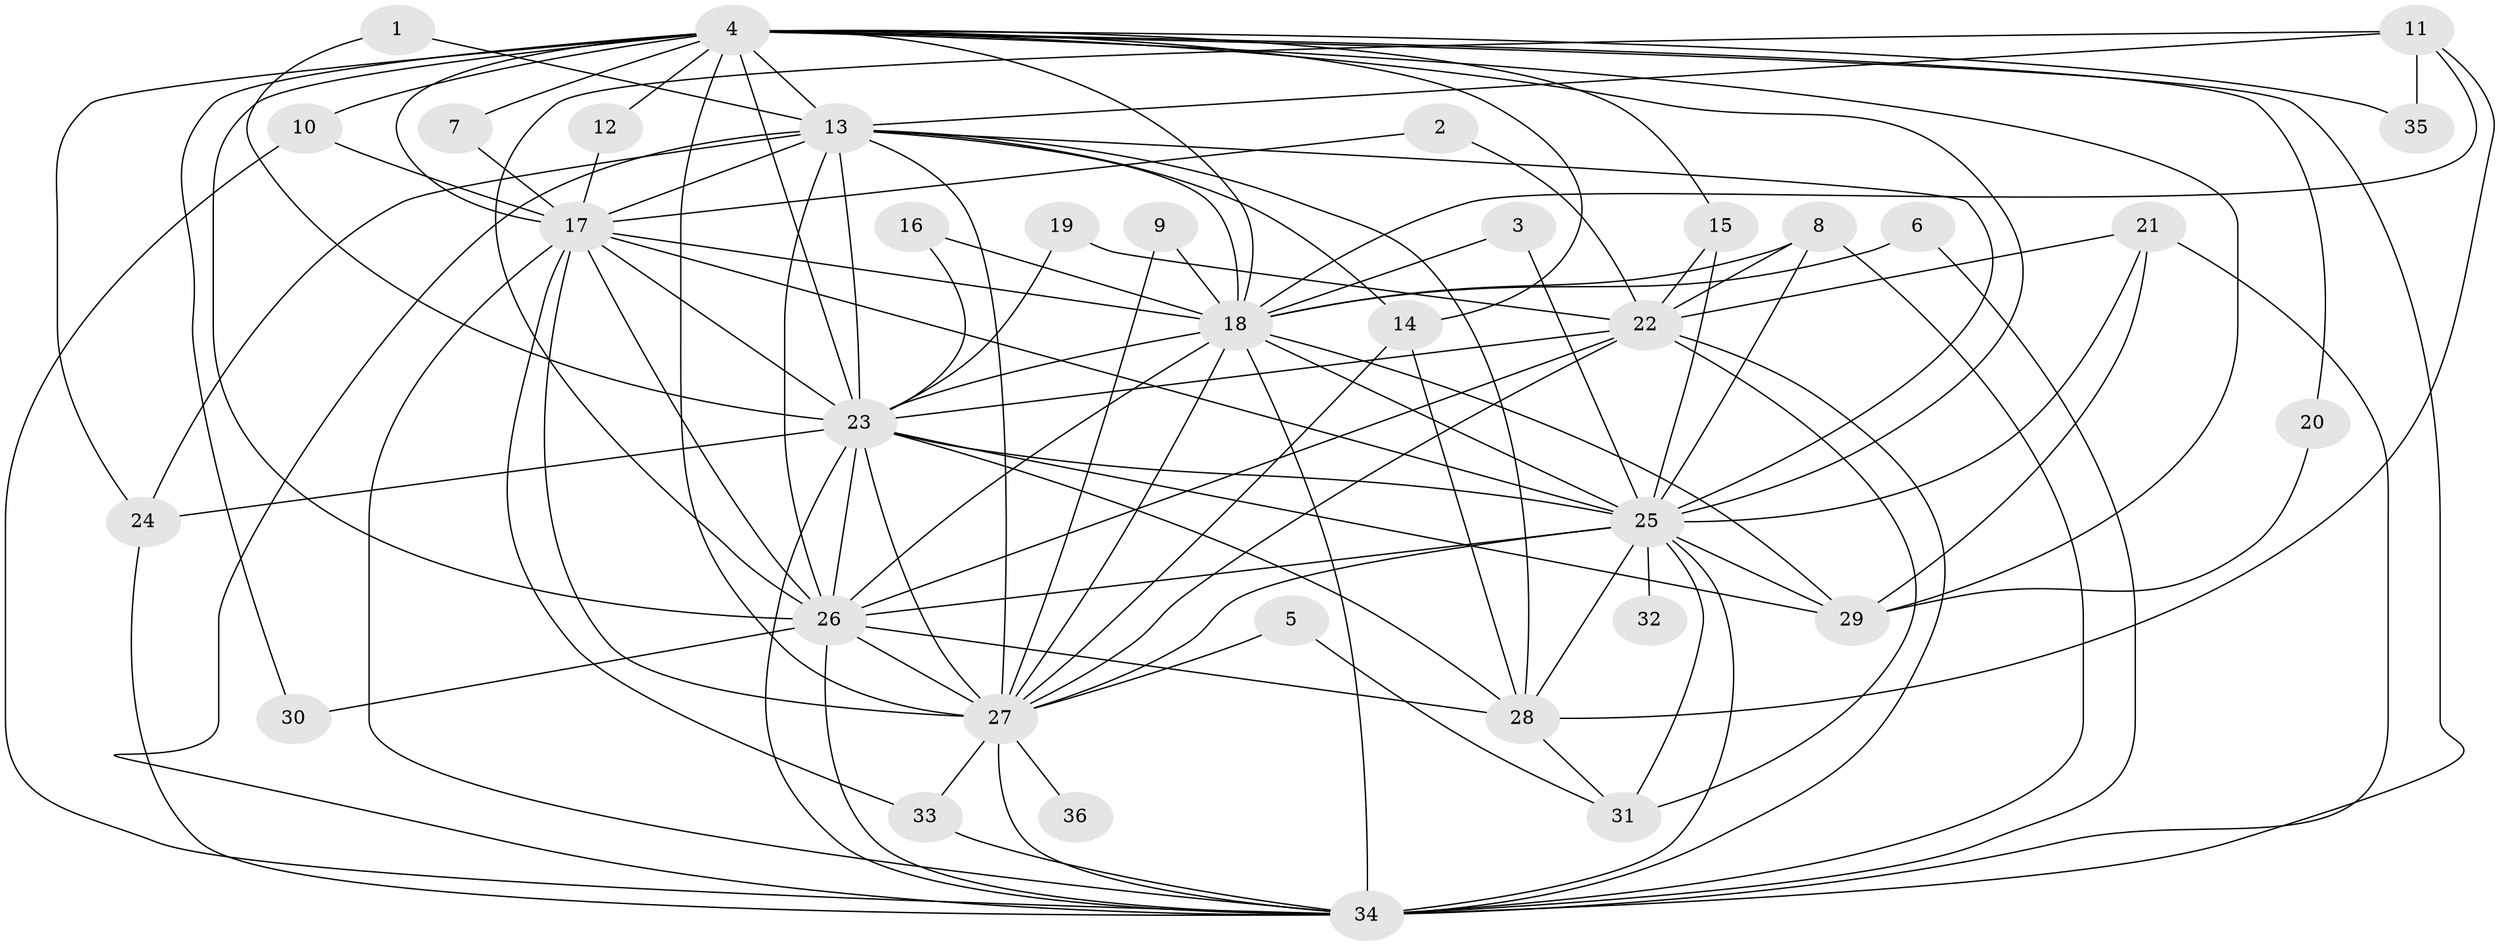 // original degree distribution, {18: 0.013888888888888888, 15: 0.041666666666666664, 16: 0.013888888888888888, 19: 0.041666666666666664, 12: 0.013888888888888888, 17: 0.013888888888888888, 9: 0.013888888888888888, 3: 0.1388888888888889, 2: 0.5694444444444444, 6: 0.05555555555555555, 4: 0.06944444444444445, 8: 0.013888888888888888}
// Generated by graph-tools (version 1.1) at 2025/25/03/09/25 03:25:47]
// undirected, 36 vertices, 108 edges
graph export_dot {
graph [start="1"]
  node [color=gray90,style=filled];
  1;
  2;
  3;
  4;
  5;
  6;
  7;
  8;
  9;
  10;
  11;
  12;
  13;
  14;
  15;
  16;
  17;
  18;
  19;
  20;
  21;
  22;
  23;
  24;
  25;
  26;
  27;
  28;
  29;
  30;
  31;
  32;
  33;
  34;
  35;
  36;
  1 -- 13 [weight=1.0];
  1 -- 23 [weight=1.0];
  2 -- 17 [weight=1.0];
  2 -- 22 [weight=1.0];
  3 -- 18 [weight=1.0];
  3 -- 25 [weight=1.0];
  4 -- 7 [weight=1.0];
  4 -- 10 [weight=1.0];
  4 -- 12 [weight=1.0];
  4 -- 13 [weight=2.0];
  4 -- 14 [weight=1.0];
  4 -- 15 [weight=1.0];
  4 -- 17 [weight=2.0];
  4 -- 18 [weight=2.0];
  4 -- 20 [weight=1.0];
  4 -- 23 [weight=2.0];
  4 -- 24 [weight=2.0];
  4 -- 25 [weight=2.0];
  4 -- 26 [weight=3.0];
  4 -- 27 [weight=2.0];
  4 -- 29 [weight=2.0];
  4 -- 30 [weight=1.0];
  4 -- 34 [weight=2.0];
  4 -- 35 [weight=1.0];
  5 -- 27 [weight=1.0];
  5 -- 31 [weight=1.0];
  6 -- 18 [weight=1.0];
  6 -- 34 [weight=1.0];
  7 -- 17 [weight=1.0];
  8 -- 18 [weight=1.0];
  8 -- 22 [weight=1.0];
  8 -- 25 [weight=1.0];
  8 -- 34 [weight=1.0];
  9 -- 18 [weight=1.0];
  9 -- 27 [weight=1.0];
  10 -- 17 [weight=1.0];
  10 -- 34 [weight=1.0];
  11 -- 13 [weight=1.0];
  11 -- 18 [weight=1.0];
  11 -- 26 [weight=1.0];
  11 -- 28 [weight=1.0];
  11 -- 35 [weight=1.0];
  12 -- 17 [weight=1.0];
  13 -- 14 [weight=1.0];
  13 -- 17 [weight=1.0];
  13 -- 18 [weight=1.0];
  13 -- 23 [weight=1.0];
  13 -- 24 [weight=1.0];
  13 -- 25 [weight=2.0];
  13 -- 26 [weight=1.0];
  13 -- 27 [weight=1.0];
  13 -- 28 [weight=1.0];
  13 -- 34 [weight=1.0];
  14 -- 27 [weight=1.0];
  14 -- 28 [weight=1.0];
  15 -- 22 [weight=1.0];
  15 -- 25 [weight=1.0];
  16 -- 18 [weight=1.0];
  16 -- 23 [weight=1.0];
  17 -- 18 [weight=1.0];
  17 -- 23 [weight=1.0];
  17 -- 25 [weight=1.0];
  17 -- 26 [weight=1.0];
  17 -- 27 [weight=2.0];
  17 -- 33 [weight=1.0];
  17 -- 34 [weight=1.0];
  18 -- 23 [weight=1.0];
  18 -- 25 [weight=1.0];
  18 -- 26 [weight=1.0];
  18 -- 27 [weight=3.0];
  18 -- 29 [weight=2.0];
  18 -- 34 [weight=1.0];
  19 -- 22 [weight=1.0];
  19 -- 23 [weight=1.0];
  20 -- 29 [weight=1.0];
  21 -- 22 [weight=1.0];
  21 -- 25 [weight=1.0];
  21 -- 29 [weight=1.0];
  21 -- 34 [weight=1.0];
  22 -- 23 [weight=1.0];
  22 -- 26 [weight=1.0];
  22 -- 27 [weight=1.0];
  22 -- 31 [weight=1.0];
  22 -- 34 [weight=2.0];
  23 -- 24 [weight=1.0];
  23 -- 25 [weight=1.0];
  23 -- 26 [weight=1.0];
  23 -- 27 [weight=1.0];
  23 -- 28 [weight=1.0];
  23 -- 29 [weight=1.0];
  23 -- 34 [weight=1.0];
  24 -- 34 [weight=1.0];
  25 -- 26 [weight=1.0];
  25 -- 27 [weight=1.0];
  25 -- 28 [weight=1.0];
  25 -- 29 [weight=1.0];
  25 -- 31 [weight=1.0];
  25 -- 32 [weight=1.0];
  25 -- 34 [weight=1.0];
  26 -- 27 [weight=3.0];
  26 -- 28 [weight=1.0];
  26 -- 30 [weight=1.0];
  26 -- 34 [weight=1.0];
  27 -- 33 [weight=1.0];
  27 -- 34 [weight=1.0];
  27 -- 36 [weight=2.0];
  28 -- 31 [weight=1.0];
  33 -- 34 [weight=1.0];
}
